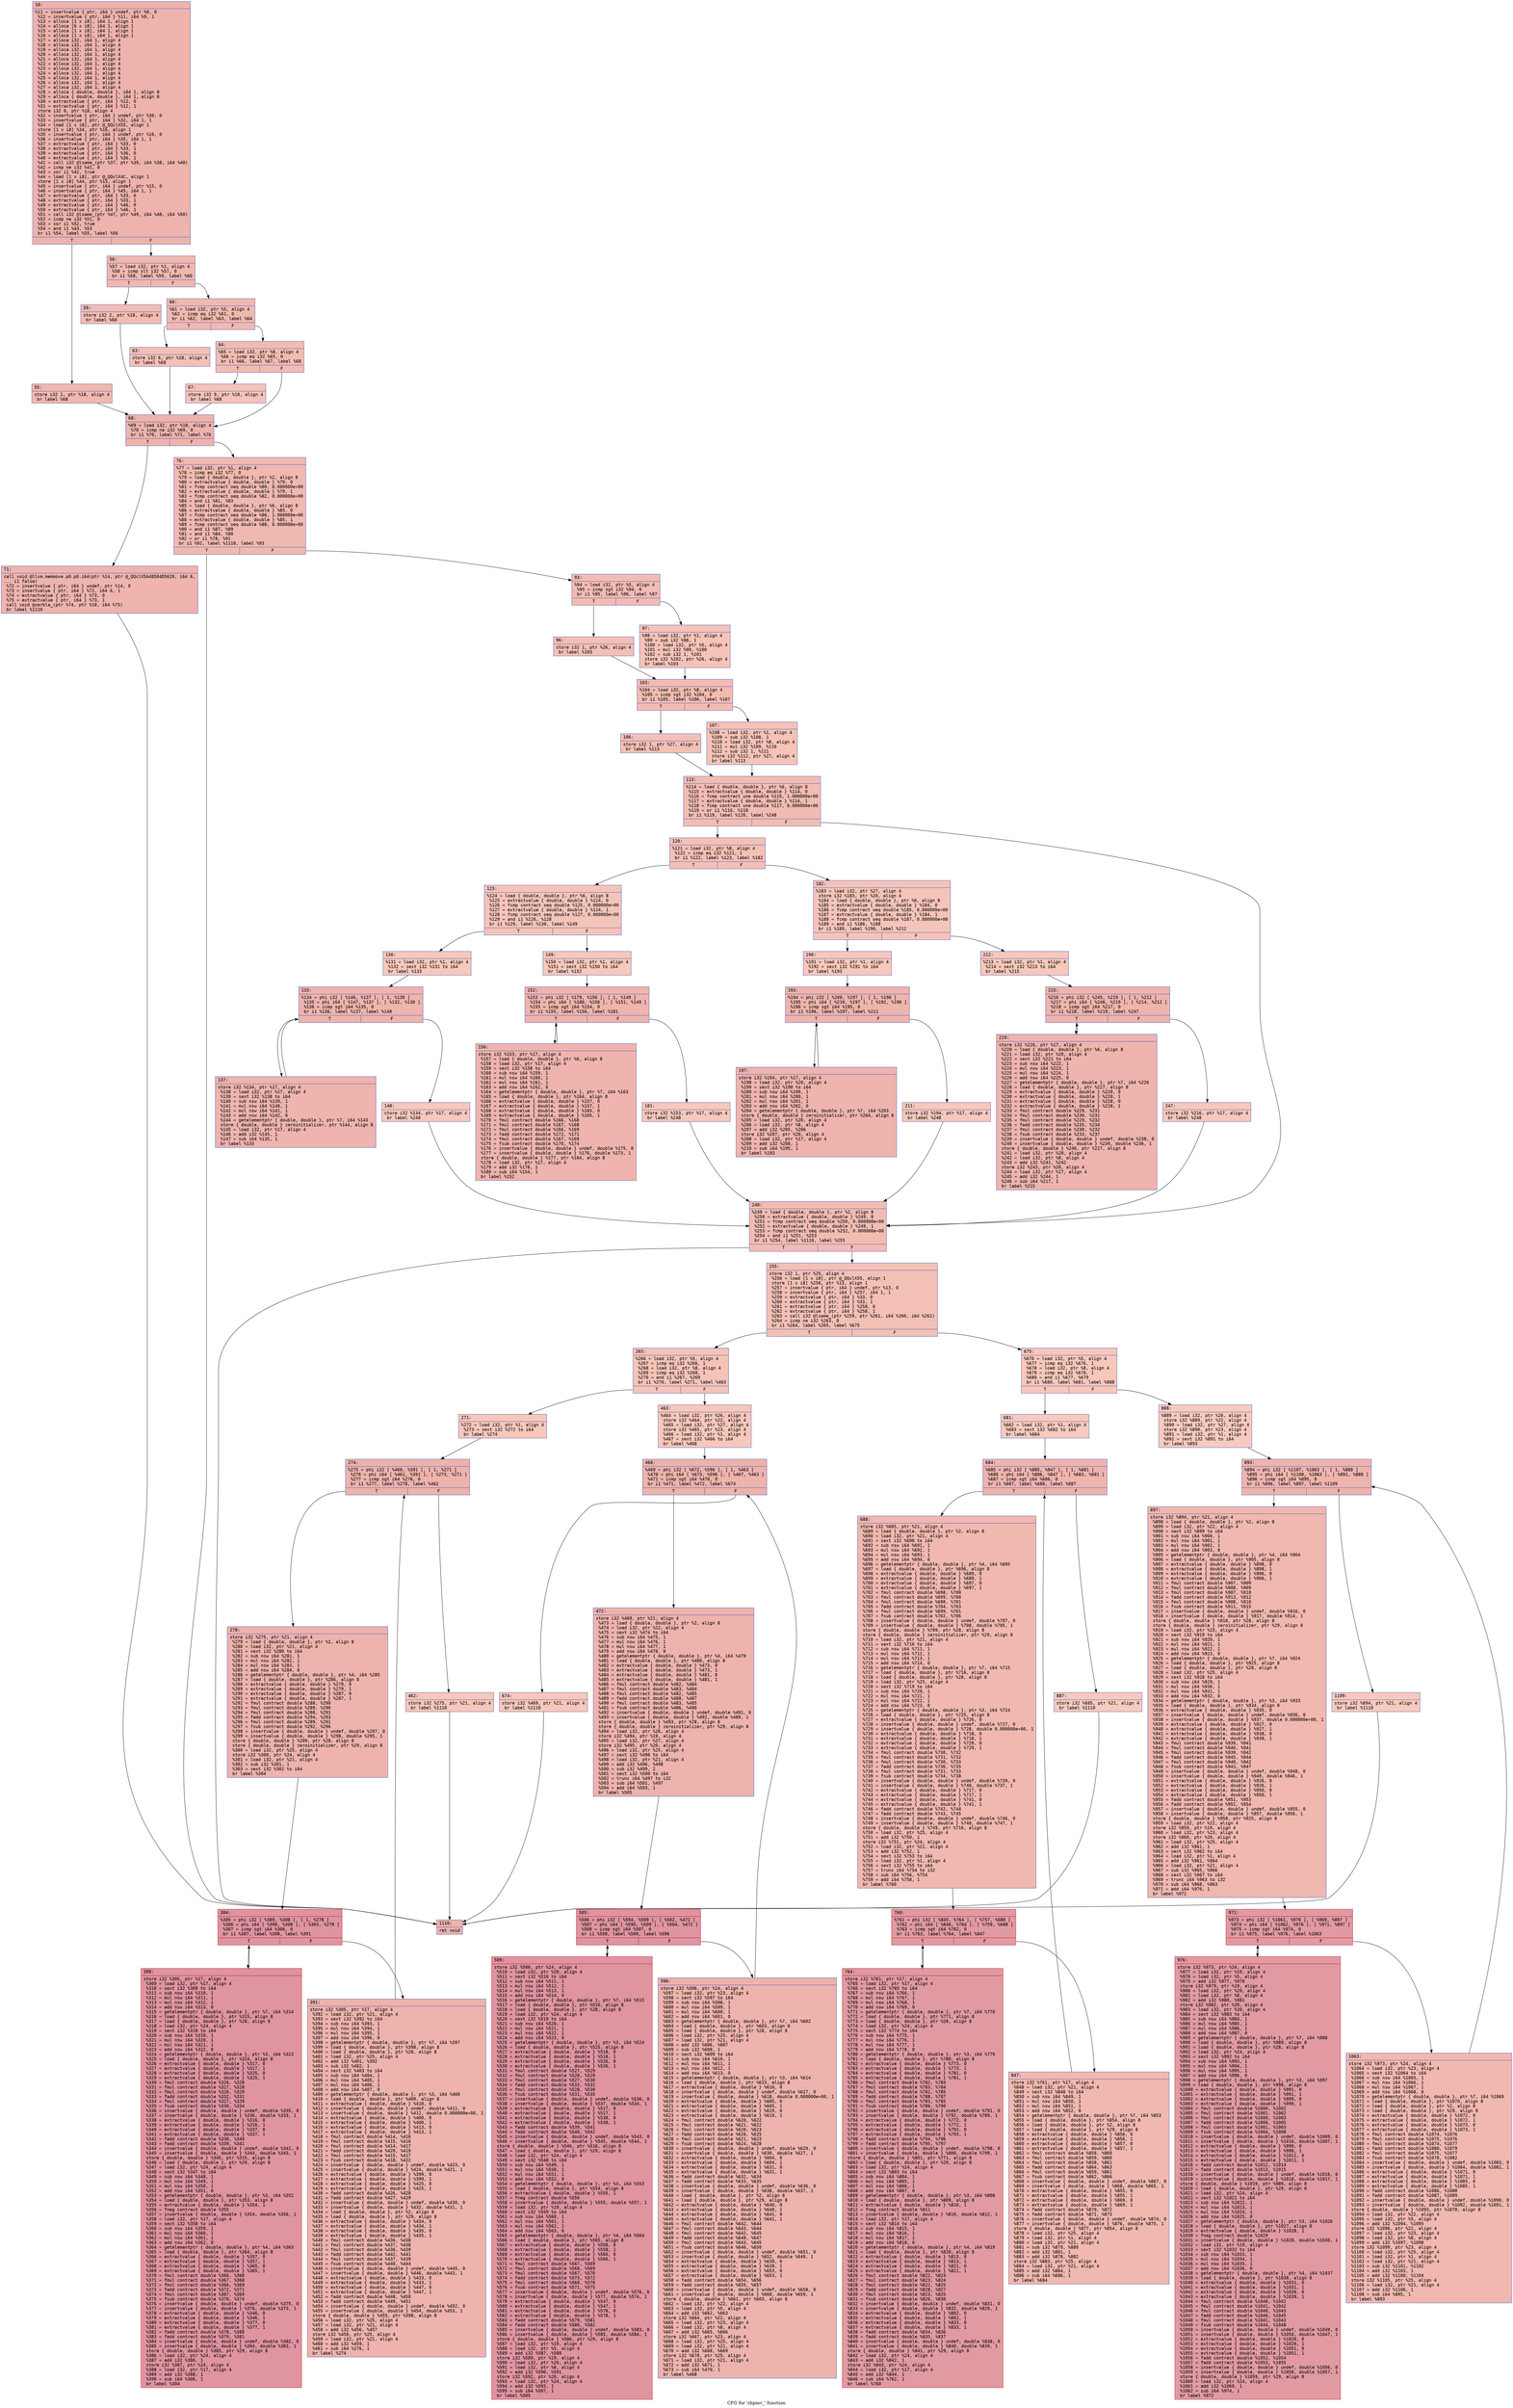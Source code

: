 digraph "CFG for 'zhpmv_' function" {
	label="CFG for 'zhpmv_' function";

	Node0x55ee1097b390 [shape=record,color="#3d50c3ff", style=filled, fillcolor="#d6524470" fontname="Courier",label="{10:\l|  %11 = insertvalue \{ ptr, i64 \} undef, ptr %0, 0\l  %12 = insertvalue \{ ptr, i64 \} %11, i64 %9, 1\l  %13 = alloca [1 x i8], i64 1, align 1\l  %14 = alloca [6 x i8], i64 1, align 1\l  %15 = alloca [1 x i8], i64 1, align 1\l  %16 = alloca [1 x i8], i64 1, align 1\l  %17 = alloca i32, i64 1, align 4\l  %18 = alloca i32, i64 1, align 4\l  %19 = alloca i32, i64 1, align 4\l  %20 = alloca i32, i64 1, align 4\l  %21 = alloca i32, i64 1, align 4\l  %22 = alloca i32, i64 1, align 4\l  %23 = alloca i32, i64 1, align 4\l  %24 = alloca i32, i64 1, align 4\l  %25 = alloca i32, i64 1, align 4\l  %26 = alloca i32, i64 1, align 4\l  %27 = alloca i32, i64 1, align 4\l  %28 = alloca \{ double, double \}, i64 1, align 8\l  %29 = alloca \{ double, double \}, i64 1, align 8\l  %30 = extractvalue \{ ptr, i64 \} %12, 0\l  %31 = extractvalue \{ ptr, i64 \} %12, 1\l  store i32 0, ptr %18, align 4\l  %32 = insertvalue \{ ptr, i64 \} undef, ptr %30, 0\l  %33 = insertvalue \{ ptr, i64 \} %32, i64 1, 1\l  %34 = load [1 x i8], ptr @_QQclX55, align 1\l  store [1 x i8] %34, ptr %16, align 1\l  %35 = insertvalue \{ ptr, i64 \} undef, ptr %16, 0\l  %36 = insertvalue \{ ptr, i64 \} %35, i64 1, 1\l  %37 = extractvalue \{ ptr, i64 \} %33, 0\l  %38 = extractvalue \{ ptr, i64 \} %33, 1\l  %39 = extractvalue \{ ptr, i64 \} %36, 0\l  %40 = extractvalue \{ ptr, i64 \} %36, 1\l  %41 = call i32 @lsame_(ptr %37, ptr %39, i64 %38, i64 %40)\l  %42 = icmp ne i32 %41, 0\l  %43 = xor i1 %42, true\l  %44 = load [1 x i8], ptr @_QQclX4C, align 1\l  store [1 x i8] %44, ptr %15, align 1\l  %45 = insertvalue \{ ptr, i64 \} undef, ptr %15, 0\l  %46 = insertvalue \{ ptr, i64 \} %45, i64 1, 1\l  %47 = extractvalue \{ ptr, i64 \} %33, 0\l  %48 = extractvalue \{ ptr, i64 \} %33, 1\l  %49 = extractvalue \{ ptr, i64 \} %46, 0\l  %50 = extractvalue \{ ptr, i64 \} %46, 1\l  %51 = call i32 @lsame_(ptr %47, ptr %49, i64 %48, i64 %50)\l  %52 = icmp ne i32 %51, 0\l  %53 = xor i1 %52, true\l  %54 = and i1 %43, %53\l  br i1 %54, label %55, label %56\l|{<s0>T|<s1>F}}"];
	Node0x55ee1097b390:s0 -> Node0x55ee1097d6c0[tooltip="10 -> 55\nProbability 50.00%" ];
	Node0x55ee1097b390:s1 -> Node0x55ee1097d710[tooltip="10 -> 56\nProbability 50.00%" ];
	Node0x55ee1097d6c0 [shape=record,color="#3d50c3ff", style=filled, fillcolor="#dc5d4a70" fontname="Courier",label="{55:\l|  store i32 1, ptr %18, align 4\l  br label %68\l}"];
	Node0x55ee1097d6c0 -> Node0x55ee1097d8b0[tooltip="55 -> 68\nProbability 100.00%" ];
	Node0x55ee1097d710 [shape=record,color="#3d50c3ff", style=filled, fillcolor="#dc5d4a70" fontname="Courier",label="{56:\l|  %57 = load i32, ptr %1, align 4\l  %58 = icmp slt i32 %57, 0\l  br i1 %58, label %59, label %60\l|{<s0>T|<s1>F}}"];
	Node0x55ee1097d710:s0 -> Node0x55ee1097da80[tooltip="56 -> 59\nProbability 37.50%" ];
	Node0x55ee1097d710:s1 -> Node0x55ee1097dad0[tooltip="56 -> 60\nProbability 62.50%" ];
	Node0x55ee1097da80 [shape=record,color="#3d50c3ff", style=filled, fillcolor="#e1675170" fontname="Courier",label="{59:\l|  store i32 2, ptr %18, align 4\l  br label %68\l}"];
	Node0x55ee1097da80 -> Node0x55ee1097d8b0[tooltip="59 -> 68\nProbability 100.00%" ];
	Node0x55ee1097dad0 [shape=record,color="#3d50c3ff", style=filled, fillcolor="#de614d70" fontname="Courier",label="{60:\l|  %61 = load i32, ptr %5, align 4\l  %62 = icmp eq i32 %61, 0\l  br i1 %62, label %63, label %64\l|{<s0>T|<s1>F}}"];
	Node0x55ee1097dad0:s0 -> Node0x55ee1097ddf0[tooltip="60 -> 63\nProbability 37.50%" ];
	Node0x55ee1097dad0:s1 -> Node0x55ee1097de40[tooltip="60 -> 64\nProbability 62.50%" ];
	Node0x55ee1097ddf0 [shape=record,color="#3d50c3ff", style=filled, fillcolor="#e5705870" fontname="Courier",label="{63:\l|  store i32 6, ptr %18, align 4\l  br label %68\l}"];
	Node0x55ee1097ddf0 -> Node0x55ee1097d8b0[tooltip="63 -> 68\nProbability 100.00%" ];
	Node0x55ee1097de40 [shape=record,color="#3d50c3ff", style=filled, fillcolor="#e1675170" fontname="Courier",label="{64:\l|  %65 = load i32, ptr %8, align 4\l  %66 = icmp eq i32 %65, 0\l  br i1 %66, label %67, label %68\l|{<s0>T|<s1>F}}"];
	Node0x55ee1097de40:s0 -> Node0x55ee1097e160[tooltip="64 -> 67\nProbability 37.50%" ];
	Node0x55ee1097de40:s1 -> Node0x55ee1097d8b0[tooltip="64 -> 68\nProbability 62.50%" ];
	Node0x55ee1097e160 [shape=record,color="#3d50c3ff", style=filled, fillcolor="#e8765c70" fontname="Courier",label="{67:\l|  store i32 9, ptr %18, align 4\l  br label %68\l}"];
	Node0x55ee1097e160 -> Node0x55ee1097d8b0[tooltip="67 -> 68\nProbability 100.00%" ];
	Node0x55ee1097d8b0 [shape=record,color="#3d50c3ff", style=filled, fillcolor="#d6524470" fontname="Courier",label="{68:\l|  %69 = load i32, ptr %18, align 4\l  %70 = icmp ne i32 %69, 0\l  br i1 %70, label %71, label %76\l|{<s0>T|<s1>F}}"];
	Node0x55ee1097d8b0:s0 -> Node0x55ee1097e480[tooltip="68 -> 71\nProbability 62.50%" ];
	Node0x55ee1097d8b0:s1 -> Node0x55ee1097e4d0[tooltip="68 -> 76\nProbability 37.50%" ];
	Node0x55ee1097e480 [shape=record,color="#3d50c3ff", style=filled, fillcolor="#d8564670" fontname="Courier",label="{71:\l|  call void @llvm.memmove.p0.p0.i64(ptr %14, ptr @_QQclX5A48504D5620, i64 6,\l... i1 false)\l  %72 = insertvalue \{ ptr, i64 \} undef, ptr %14, 0\l  %73 = insertvalue \{ ptr, i64 \} %72, i64 6, 1\l  %74 = extractvalue \{ ptr, i64 \} %73, 0\l  %75 = extractvalue \{ ptr, i64 \} %73, 1\l  call void @xerbla_(ptr %74, ptr %18, i64 %75)\l  br label %1110\l}"];
	Node0x55ee1097e480 -> Node0x55ee1097ead0[tooltip="71 -> 1110\nProbability 100.00%" ];
	Node0x55ee1097e4d0 [shape=record,color="#3d50c3ff", style=filled, fillcolor="#de614d70" fontname="Courier",label="{76:\l|  %77 = load i32, ptr %1, align 4\l  %78 = icmp eq i32 %77, 0\l  %79 = load \{ double, double \}, ptr %2, align 8\l  %80 = extractvalue \{ double, double \} %79, 0\l  %81 = fcmp contract oeq double %80, 0.000000e+00\l  %82 = extractvalue \{ double, double \} %79, 1\l  %83 = fcmp contract oeq double %82, 0.000000e+00\l  %84 = and i1 %81, %83\l  %85 = load \{ double, double \}, ptr %6, align 8\l  %86 = extractvalue \{ double, double \} %85, 0\l  %87 = fcmp contract oeq double %86, 1.000000e+00\l  %88 = extractvalue \{ double, double \} %85, 1\l  %89 = fcmp contract oeq double %88, 0.000000e+00\l  %90 = and i1 %87, %89\l  %91 = and i1 %84, %90\l  %92 = or i1 %78, %91\l  br i1 %92, label %1110, label %93\l|{<s0>T|<s1>F}}"];
	Node0x55ee1097e4d0:s0 -> Node0x55ee1097ead0[tooltip="76 -> 1110\nProbability 50.00%" ];
	Node0x55ee1097e4d0:s1 -> Node0x55ee1097f460[tooltip="76 -> 93\nProbability 50.00%" ];
	Node0x55ee1097f460 [shape=record,color="#3d50c3ff", style=filled, fillcolor="#e1675170" fontname="Courier",label="{93:\l|  %94 = load i32, ptr %5, align 4\l  %95 = icmp sgt i32 %94, 0\l  br i1 %95, label %96, label %97\l|{<s0>T|<s1>F}}"];
	Node0x55ee1097f460:s0 -> Node0x55ee10980680[tooltip="93 -> 96\nProbability 62.50%" ];
	Node0x55ee1097f460:s1 -> Node0x55ee109806d0[tooltip="93 -> 97\nProbability 37.50%" ];
	Node0x55ee10980680 [shape=record,color="#3d50c3ff", style=filled, fillcolor="#e5705870" fontname="Courier",label="{96:\l|  store i32 1, ptr %26, align 4\l  br label %103\l}"];
	Node0x55ee10980680 -> Node0x55ee10980870[tooltip="96 -> 103\nProbability 100.00%" ];
	Node0x55ee109806d0 [shape=record,color="#3d50c3ff", style=filled, fillcolor="#e8765c70" fontname="Courier",label="{97:\l|  %98 = load i32, ptr %1, align 4\l  %99 = sub i32 %98, 1\l  %100 = load i32, ptr %5, align 4\l  %101 = mul i32 %99, %100\l  %102 = sub i32 1, %101\l  store i32 %102, ptr %26, align 4\l  br label %103\l}"];
	Node0x55ee109806d0 -> Node0x55ee10980870[tooltip="97 -> 103\nProbability 100.00%" ];
	Node0x55ee10980870 [shape=record,color="#3d50c3ff", style=filled, fillcolor="#e1675170" fontname="Courier",label="{103:\l|  %104 = load i32, ptr %8, align 4\l  %105 = icmp sgt i32 %104, 0\l  br i1 %105, label %106, label %107\l|{<s0>T|<s1>F}}"];
	Node0x55ee10980870:s0 -> Node0x55ee1097ced0[tooltip="103 -> 106\nProbability 62.50%" ];
	Node0x55ee10980870:s1 -> Node0x55ee1097cf20[tooltip="103 -> 107\nProbability 37.50%" ];
	Node0x55ee1097ced0 [shape=record,color="#3d50c3ff", style=filled, fillcolor="#e5705870" fontname="Courier",label="{106:\l|  store i32 1, ptr %27, align 4\l  br label %113\l}"];
	Node0x55ee1097ced0 -> Node0x55ee1097d0c0[tooltip="106 -> 113\nProbability 100.00%" ];
	Node0x55ee1097cf20 [shape=record,color="#3d50c3ff", style=filled, fillcolor="#e8765c70" fontname="Courier",label="{107:\l|  %108 = load i32, ptr %1, align 4\l  %109 = sub i32 %108, 1\l  %110 = load i32, ptr %8, align 4\l  %111 = mul i32 %109, %110\l  %112 = sub i32 1, %111\l  store i32 %112, ptr %27, align 4\l  br label %113\l}"];
	Node0x55ee1097cf20 -> Node0x55ee1097d0c0[tooltip="107 -> 113\nProbability 100.00%" ];
	Node0x55ee1097d0c0 [shape=record,color="#3d50c3ff", style=filled, fillcolor="#e1675170" fontname="Courier",label="{113:\l|  %114 = load \{ double, double \}, ptr %6, align 8\l  %115 = extractvalue \{ double, double \} %114, 0\l  %116 = fcmp contract une double %115, 1.000000e+00\l  %117 = extractvalue \{ double, double \} %114, 1\l  %118 = fcmp contract une double %117, 0.000000e+00\l  %119 = or i1 %116, %118\l  br i1 %119, label %120, label %248\l|{<s0>T|<s1>F}}"];
	Node0x55ee1097d0c0:s0 -> Node0x55ee1099a810[tooltip="113 -> 120\nProbability 50.00%" ];
	Node0x55ee1097d0c0:s1 -> Node0x55ee1099a860[tooltip="113 -> 248\nProbability 50.00%" ];
	Node0x55ee1099a810 [shape=record,color="#3d50c3ff", style=filled, fillcolor="#e5705870" fontname="Courier",label="{120:\l|  %121 = load i32, ptr %8, align 4\l  %122 = icmp eq i32 %121, 1\l  br i1 %122, label %123, label %182\l|{<s0>T|<s1>F}}"];
	Node0x55ee1099a810:s0 -> Node0x55ee1099aa70[tooltip="120 -> 123\nProbability 50.00%" ];
	Node0x55ee1099a810:s1 -> Node0x55ee1099aac0[tooltip="120 -> 182\nProbability 50.00%" ];
	Node0x55ee1099aa70 [shape=record,color="#3d50c3ff", style=filled, fillcolor="#e97a5f70" fontname="Courier",label="{123:\l|  %124 = load \{ double, double \}, ptr %6, align 8\l  %125 = extractvalue \{ double, double \} %124, 0\l  %126 = fcmp contract oeq double %125, 0.000000e+00\l  %127 = extractvalue \{ double, double \} %124, 1\l  %128 = fcmp contract oeq double %127, 0.000000e+00\l  %129 = and i1 %126, %128\l  br i1 %129, label %130, label %149\l|{<s0>T|<s1>F}}"];
	Node0x55ee1099aa70:s0 -> Node0x55ee1099af10[tooltip="123 -> 130\nProbability 50.00%" ];
	Node0x55ee1099aa70:s1 -> Node0x55ee1099af60[tooltip="123 -> 149\nProbability 50.00%" ];
	Node0x55ee1099af10 [shape=record,color="#3d50c3ff", style=filled, fillcolor="#ed836670" fontname="Courier",label="{130:\l|  %131 = load i32, ptr %1, align 4\l  %132 = sext i32 %131 to i64\l  br label %133\l}"];
	Node0x55ee1099af10 -> Node0x55ee1099b150[tooltip="130 -> 133\nProbability 100.00%" ];
	Node0x55ee1099b150 [shape=record,color="#3d50c3ff", style=filled, fillcolor="#d8564670" fontname="Courier",label="{133:\l|  %134 = phi i32 [ %146, %137 ], [ 1, %130 ]\l  %135 = phi i64 [ %147, %137 ], [ %132, %130 ]\l  %136 = icmp sgt i64 %135, 0\l  br i1 %136, label %137, label %148\l|{<s0>T|<s1>F}}"];
	Node0x55ee1099b150:s0 -> Node0x55ee1099b210[tooltip="133 -> 137\nProbability 96.88%" ];
	Node0x55ee1099b150:s1 -> Node0x55ee1099b470[tooltip="133 -> 148\nProbability 3.12%" ];
	Node0x55ee1099b210 [shape=record,color="#3d50c3ff", style=filled, fillcolor="#d8564670" fontname="Courier",label="{137:\l|  store i32 %134, ptr %17, align 4\l  %138 = load i32, ptr %17, align 4\l  %139 = sext i32 %138 to i64\l  %140 = sub nsw i64 %139, 1\l  %141 = mul nsw i64 %140, 1\l  %142 = mul nsw i64 %141, 1\l  %143 = add nsw i64 %142, 0\l  %144 = getelementptr \{ double, double \}, ptr %7, i64 %143\l  store \{ double, double \} zeroinitializer, ptr %144, align 8\l  %145 = load i32, ptr %17, align 4\l  %146 = add i32 %145, 1\l  %147 = sub i64 %135, 1\l  br label %133\l}"];
	Node0x55ee1099b210 -> Node0x55ee1099b150[tooltip="137 -> 133\nProbability 100.00%" ];
	Node0x55ee1099b470 [shape=record,color="#3d50c3ff", style=filled, fillcolor="#ed836670" fontname="Courier",label="{148:\l|  store i32 %134, ptr %17, align 4\l  br label %248\l}"];
	Node0x55ee1099b470 -> Node0x55ee1099a860[tooltip="148 -> 248\nProbability 100.00%" ];
	Node0x55ee1099af60 [shape=record,color="#3d50c3ff", style=filled, fillcolor="#ed836670" fontname="Courier",label="{149:\l|  %150 = load i32, ptr %1, align 4\l  %151 = sext i32 %150 to i64\l  br label %152\l}"];
	Node0x55ee1099af60 -> Node0x55ee1099be90[tooltip="149 -> 152\nProbability 100.00%" ];
	Node0x55ee1099be90 [shape=record,color="#3d50c3ff", style=filled, fillcolor="#d8564670" fontname="Courier",label="{152:\l|  %153 = phi i32 [ %179, %156 ], [ 1, %149 ]\l  %154 = phi i64 [ %180, %156 ], [ %151, %149 ]\l  %155 = icmp sgt i64 %154, 0\l  br i1 %155, label %156, label %181\l|{<s0>T|<s1>F}}"];
	Node0x55ee1099be90:s0 -> Node0x55ee1099bf50[tooltip="152 -> 156\nProbability 96.88%" ];
	Node0x55ee1099be90:s1 -> Node0x55ee1099c1b0[tooltip="152 -> 181\nProbability 3.12%" ];
	Node0x55ee1099bf50 [shape=record,color="#3d50c3ff", style=filled, fillcolor="#d8564670" fontname="Courier",label="{156:\l|  store i32 %153, ptr %17, align 4\l  %157 = load \{ double, double \}, ptr %6, align 8\l  %158 = load i32, ptr %17, align 4\l  %159 = sext i32 %158 to i64\l  %160 = sub nsw i64 %159, 1\l  %161 = mul nsw i64 %160, 1\l  %162 = mul nsw i64 %161, 1\l  %163 = add nsw i64 %162, 0\l  %164 = getelementptr \{ double, double \}, ptr %7, i64 %163\l  %165 = load \{ double, double \}, ptr %164, align 8\l  %166 = extractvalue \{ double, double \} %157, 0\l  %167 = extractvalue \{ double, double \} %157, 1\l  %168 = extractvalue \{ double, double \} %165, 0\l  %169 = extractvalue \{ double, double \} %165, 1\l  %170 = fmul contract double %166, %168\l  %171 = fmul contract double %167, %168\l  %172 = fmul contract double %166, %169\l  %173 = fadd contract double %172, %171\l  %174 = fmul contract double %167, %169\l  %175 = fsub contract double %170, %174\l  %176 = insertvalue \{ double, double \} undef, double %175, 0\l  %177 = insertvalue \{ double, double \} %176, double %173, 1\l  store \{ double, double \} %177, ptr %164, align 8\l  %178 = load i32, ptr %17, align 4\l  %179 = add i32 %178, 1\l  %180 = sub i64 %154, 1\l  br label %152\l}"];
	Node0x55ee1099bf50 -> Node0x55ee1099be90[tooltip="156 -> 152\nProbability 100.00%" ];
	Node0x55ee1099c1b0 [shape=record,color="#3d50c3ff", style=filled, fillcolor="#ed836670" fontname="Courier",label="{181:\l|  store i32 %153, ptr %17, align 4\l  br label %248\l}"];
	Node0x55ee1099c1b0 -> Node0x55ee1099a860[tooltip="181 -> 248\nProbability 100.00%" ];
	Node0x55ee1099aac0 [shape=record,color="#3d50c3ff", style=filled, fillcolor="#e97a5f70" fontname="Courier",label="{182:\l|  %183 = load i32, ptr %27, align 4\l  store i32 %183, ptr %20, align 4\l  %184 = load \{ double, double \}, ptr %6, align 8\l  %185 = extractvalue \{ double, double \} %184, 0\l  %186 = fcmp contract oeq double %185, 0.000000e+00\l  %187 = extractvalue \{ double, double \} %184, 1\l  %188 = fcmp contract oeq double %187, 0.000000e+00\l  %189 = and i1 %186, %188\l  br i1 %189, label %190, label %212\l|{<s0>T|<s1>F}}"];
	Node0x55ee1099aac0:s0 -> Node0x55ee1099d750[tooltip="182 -> 190\nProbability 50.00%" ];
	Node0x55ee1099aac0:s1 -> Node0x55ee1099d7a0[tooltip="182 -> 212\nProbability 50.00%" ];
	Node0x55ee1099d750 [shape=record,color="#3d50c3ff", style=filled, fillcolor="#ed836670" fontname="Courier",label="{190:\l|  %191 = load i32, ptr %1, align 4\l  %192 = sext i32 %191 to i64\l  br label %193\l}"];
	Node0x55ee1099d750 -> Node0x55ee1097f6e0[tooltip="190 -> 193\nProbability 100.00%" ];
	Node0x55ee1097f6e0 [shape=record,color="#3d50c3ff", style=filled, fillcolor="#d8564670" fontname="Courier",label="{193:\l|  %194 = phi i32 [ %209, %197 ], [ 1, %190 ]\l  %195 = phi i64 [ %210, %197 ], [ %192, %190 ]\l  %196 = icmp sgt i64 %195, 0\l  br i1 %196, label %197, label %211\l|{<s0>T|<s1>F}}"];
	Node0x55ee1097f6e0:s0 -> Node0x55ee1097f7a0[tooltip="193 -> 197\nProbability 96.88%" ];
	Node0x55ee1097f6e0:s1 -> Node0x55ee1097fa00[tooltip="193 -> 211\nProbability 3.12%" ];
	Node0x55ee1097f7a0 [shape=record,color="#3d50c3ff", style=filled, fillcolor="#d8564670" fontname="Courier",label="{197:\l|  store i32 %194, ptr %17, align 4\l  %198 = load i32, ptr %20, align 4\l  %199 = sext i32 %198 to i64\l  %200 = sub nsw i64 %199, 1\l  %201 = mul nsw i64 %200, 1\l  %202 = mul nsw i64 %201, 1\l  %203 = add nsw i64 %202, 0\l  %204 = getelementptr \{ double, double \}, ptr %7, i64 %203\l  store \{ double, double \} zeroinitializer, ptr %204, align 8\l  %205 = load i32, ptr %20, align 4\l  %206 = load i32, ptr %8, align 4\l  %207 = add i32 %205, %206\l  store i32 %207, ptr %20, align 4\l  %208 = load i32, ptr %17, align 4\l  %209 = add i32 %208, 1\l  %210 = sub i64 %195, 1\l  br label %193\l}"];
	Node0x55ee1097f7a0 -> Node0x55ee1097f6e0[tooltip="197 -> 193\nProbability 100.00%" ];
	Node0x55ee1097fa00 [shape=record,color="#3d50c3ff", style=filled, fillcolor="#ed836670" fontname="Courier",label="{211:\l|  store i32 %194, ptr %17, align 4\l  br label %248\l}"];
	Node0x55ee1097fa00 -> Node0x55ee1099a860[tooltip="211 -> 248\nProbability 100.00%" ];
	Node0x55ee1099d7a0 [shape=record,color="#3d50c3ff", style=filled, fillcolor="#ed836670" fontname="Courier",label="{212:\l|  %213 = load i32, ptr %1, align 4\l  %214 = sext i32 %213 to i64\l  br label %215\l}"];
	Node0x55ee1099d7a0 -> Node0x55ee1099f930[tooltip="212 -> 215\nProbability 100.00%" ];
	Node0x55ee1099f930 [shape=record,color="#3d50c3ff", style=filled, fillcolor="#d8564670" fontname="Courier",label="{215:\l|  %216 = phi i32 [ %245, %219 ], [ 1, %212 ]\l  %217 = phi i64 [ %246, %219 ], [ %214, %212 ]\l  %218 = icmp sgt i64 %217, 0\l  br i1 %218, label %219, label %247\l|{<s0>T|<s1>F}}"];
	Node0x55ee1099f930:s0 -> Node0x55ee1099f9f0[tooltip="215 -> 219\nProbability 96.88%" ];
	Node0x55ee1099f930:s1 -> Node0x55ee1099fc50[tooltip="215 -> 247\nProbability 3.12%" ];
	Node0x55ee1099f9f0 [shape=record,color="#3d50c3ff", style=filled, fillcolor="#d8564670" fontname="Courier",label="{219:\l|  store i32 %216, ptr %17, align 4\l  %220 = load \{ double, double \}, ptr %6, align 8\l  %221 = load i32, ptr %20, align 4\l  %222 = sext i32 %221 to i64\l  %223 = sub nsw i64 %222, 1\l  %224 = mul nsw i64 %223, 1\l  %225 = mul nsw i64 %224, 1\l  %226 = add nsw i64 %225, 0\l  %227 = getelementptr \{ double, double \}, ptr %7, i64 %226\l  %228 = load \{ double, double \}, ptr %227, align 8\l  %229 = extractvalue \{ double, double \} %220, 0\l  %230 = extractvalue \{ double, double \} %220, 1\l  %231 = extractvalue \{ double, double \} %228, 0\l  %232 = extractvalue \{ double, double \} %228, 1\l  %233 = fmul contract double %229, %231\l  %234 = fmul contract double %230, %231\l  %235 = fmul contract double %229, %232\l  %236 = fadd contract double %235, %234\l  %237 = fmul contract double %230, %232\l  %238 = fsub contract double %233, %237\l  %239 = insertvalue \{ double, double \} undef, double %238, 0\l  %240 = insertvalue \{ double, double \} %239, double %236, 1\l  store \{ double, double \} %240, ptr %227, align 8\l  %241 = load i32, ptr %20, align 4\l  %242 = load i32, ptr %8, align 4\l  %243 = add i32 %241, %242\l  store i32 %243, ptr %20, align 4\l  %244 = load i32, ptr %17, align 4\l  %245 = add i32 %244, 1\l  %246 = sub i64 %217, 1\l  br label %215\l}"];
	Node0x55ee1099f9f0 -> Node0x55ee1099f930[tooltip="219 -> 215\nProbability 100.00%" ];
	Node0x55ee1099fc50 [shape=record,color="#3d50c3ff", style=filled, fillcolor="#ed836670" fontname="Courier",label="{247:\l|  store i32 %216, ptr %17, align 4\l  br label %248\l}"];
	Node0x55ee1099fc50 -> Node0x55ee1099a860[tooltip="247 -> 248\nProbability 100.00%" ];
	Node0x55ee1099a860 [shape=record,color="#3d50c3ff", style=filled, fillcolor="#e1675170" fontname="Courier",label="{248:\l|  %249 = load \{ double, double \}, ptr %2, align 8\l  %250 = extractvalue \{ double, double \} %249, 0\l  %251 = fcmp contract oeq double %250, 0.000000e+00\l  %252 = extractvalue \{ double, double \} %249, 1\l  %253 = fcmp contract oeq double %252, 0.000000e+00\l  %254 = and i1 %251, %253\l  br i1 %254, label %1110, label %255\l|{<s0>T|<s1>F}}"];
	Node0x55ee1099a860:s0 -> Node0x55ee1097ead0[tooltip="248 -> 1110\nProbability 50.00%" ];
	Node0x55ee1099a860:s1 -> Node0x55ee109a1300[tooltip="248 -> 255\nProbability 50.00%" ];
	Node0x55ee109a1300 [shape=record,color="#3d50c3ff", style=filled, fillcolor="#e5705870" fontname="Courier",label="{255:\l|  store i32 1, ptr %25, align 4\l  %256 = load [1 x i8], ptr @_QQclX55, align 1\l  store [1 x i8] %256, ptr %13, align 1\l  %257 = insertvalue \{ ptr, i64 \} undef, ptr %13, 0\l  %258 = insertvalue \{ ptr, i64 \} %257, i64 1, 1\l  %259 = extractvalue \{ ptr, i64 \} %33, 0\l  %260 = extractvalue \{ ptr, i64 \} %33, 1\l  %261 = extractvalue \{ ptr, i64 \} %258, 0\l  %262 = extractvalue \{ ptr, i64 \} %258, 1\l  %263 = call i32 @lsame_(ptr %259, ptr %261, i64 %260, i64 %262)\l  %264 = icmp ne i32 %263, 0\l  br i1 %264, label %265, label %675\l|{<s0>T|<s1>F}}"];
	Node0x55ee109a1300:s0 -> Node0x55ee109a1b40[tooltip="255 -> 265\nProbability 62.50%" ];
	Node0x55ee109a1300:s1 -> Node0x55ee109a1b90[tooltip="255 -> 675\nProbability 37.50%" ];
	Node0x55ee109a1b40 [shape=record,color="#3d50c3ff", style=filled, fillcolor="#e8765c70" fontname="Courier",label="{265:\l|  %266 = load i32, ptr %5, align 4\l  %267 = icmp eq i32 %266, 1\l  %268 = load i32, ptr %8, align 4\l  %269 = icmp eq i32 %268, 1\l  %270 = and i1 %267, %269\l  br i1 %270, label %271, label %463\l|{<s0>T|<s1>F}}"];
	Node0x55ee109a1b40:s0 -> Node0x55ee109a1f40[tooltip="265 -> 271\nProbability 50.00%" ];
	Node0x55ee109a1b40:s1 -> Node0x55ee109a1f90[tooltip="265 -> 463\nProbability 50.00%" ];
	Node0x55ee109a1f40 [shape=record,color="#3d50c3ff", style=filled, fillcolor="#ec7f6370" fontname="Courier",label="{271:\l|  %272 = load i32, ptr %1, align 4\l  %273 = sext i32 %272 to i64\l  br label %274\l}"];
	Node0x55ee109a1f40 -> Node0x55ee109a2180[tooltip="271 -> 274\nProbability 100.00%" ];
	Node0x55ee109a2180 [shape=record,color="#3d50c3ff", style=filled, fillcolor="#d6524470" fontname="Courier",label="{274:\l|  %275 = phi i32 [ %460, %391 ], [ 1, %271 ]\l  %276 = phi i64 [ %461, %391 ], [ %273, %271 ]\l  %277 = icmp sgt i64 %276, 0\l  br i1 %277, label %278, label %462\l|{<s0>T|<s1>F}}"];
	Node0x55ee109a2180:s0 -> Node0x55ee109a24a0[tooltip="274 -> 278\nProbability 96.88%" ];
	Node0x55ee109a2180:s1 -> Node0x55ee109a24f0[tooltip="274 -> 462\nProbability 3.12%" ];
	Node0x55ee109a24a0 [shape=record,color="#3d50c3ff", style=filled, fillcolor="#d6524470" fontname="Courier",label="{278:\l|  store i32 %275, ptr %21, align 4\l  %279 = load \{ double, double \}, ptr %2, align 8\l  %280 = load i32, ptr %21, align 4\l  %281 = sext i32 %280 to i64\l  %282 = sub nsw i64 %281, 1\l  %283 = mul nsw i64 %282, 1\l  %284 = mul nsw i64 %283, 1\l  %285 = add nsw i64 %284, 0\l  %286 = getelementptr \{ double, double \}, ptr %4, i64 %285\l  %287 = load \{ double, double \}, ptr %286, align 8\l  %288 = extractvalue \{ double, double \} %279, 0\l  %289 = extractvalue \{ double, double \} %279, 1\l  %290 = extractvalue \{ double, double \} %287, 0\l  %291 = extractvalue \{ double, double \} %287, 1\l  %292 = fmul contract double %288, %290\l  %293 = fmul contract double %289, %290\l  %294 = fmul contract double %288, %291\l  %295 = fadd contract double %294, %293\l  %296 = fmul contract double %289, %291\l  %297 = fsub contract double %292, %296\l  %298 = insertvalue \{ double, double \} undef, double %297, 0\l  %299 = insertvalue \{ double, double \} %298, double %295, 1\l  store \{ double, double \} %299, ptr %28, align 8\l  store \{ double, double \} zeroinitializer, ptr %29, align 8\l  %300 = load i32, ptr %25, align 4\l  store i32 %300, ptr %24, align 4\l  %301 = load i32, ptr %21, align 4\l  %302 = sub i32 %301, 1\l  %303 = sext i32 %302 to i64\l  br label %304\l}"];
	Node0x55ee109a24a0 -> Node0x55ee109a3640[tooltip="278 -> 304\nProbability 100.00%" ];
	Node0x55ee109a3640 [shape=record,color="#b70d28ff", style=filled, fillcolor="#b70d2870" fontname="Courier",label="{304:\l|  %305 = phi i32 [ %389, %308 ], [ 1, %278 ]\l  %306 = phi i64 [ %390, %308 ], [ %303, %278 ]\l  %307 = icmp sgt i64 %306, 0\l  br i1 %307, label %308, label %391\l|{<s0>T|<s1>F}}"];
	Node0x55ee109a3640:s0 -> Node0x55ee109a3700[tooltip="304 -> 308\nProbability 96.88%" ];
	Node0x55ee109a3640:s1 -> Node0x55ee109a2240[tooltip="304 -> 391\nProbability 3.12%" ];
	Node0x55ee109a3700 [shape=record,color="#b70d28ff", style=filled, fillcolor="#b70d2870" fontname="Courier",label="{308:\l|  store i32 %305, ptr %17, align 4\l  %309 = load i32, ptr %17, align 4\l  %310 = sext i32 %309 to i64\l  %311 = sub nsw i64 %310, 1\l  %312 = mul nsw i64 %311, 1\l  %313 = mul nsw i64 %312, 1\l  %314 = add nsw i64 %313, 0\l  %315 = getelementptr \{ double, double \}, ptr %7, i64 %314\l  %316 = load \{ double, double \}, ptr %315, align 8\l  %317 = load \{ double, double \}, ptr %28, align 8\l  %318 = load i32, ptr %24, align 4\l  %319 = sext i32 %318 to i64\l  %320 = sub nsw i64 %319, 1\l  %321 = mul nsw i64 %320, 1\l  %322 = mul nsw i64 %321, 1\l  %323 = add nsw i64 %322, 0\l  %324 = getelementptr \{ double, double \}, ptr %3, i64 %323\l  %325 = load \{ double, double \}, ptr %324, align 8\l  %326 = extractvalue \{ double, double \} %317, 0\l  %327 = extractvalue \{ double, double \} %317, 1\l  %328 = extractvalue \{ double, double \} %325, 0\l  %329 = extractvalue \{ double, double \} %325, 1\l  %330 = fmul contract double %326, %328\l  %331 = fmul contract double %327, %328\l  %332 = fmul contract double %326, %329\l  %333 = fadd contract double %332, %331\l  %334 = fmul contract double %327, %329\l  %335 = fsub contract double %330, %334\l  %336 = insertvalue \{ double, double \} undef, double %335, 0\l  %337 = insertvalue \{ double, double \} %336, double %333, 1\l  %338 = extractvalue \{ double, double \} %316, 0\l  %339 = extractvalue \{ double, double \} %316, 1\l  %340 = extractvalue \{ double, double \} %337, 0\l  %341 = extractvalue \{ double, double \} %337, 1\l  %342 = fadd contract double %338, %340\l  %343 = fadd contract double %339, %341\l  %344 = insertvalue \{ double, double \} undef, double %342, 0\l  %345 = insertvalue \{ double, double \} %344, double %343, 1\l  store \{ double, double \} %345, ptr %315, align 8\l  %346 = load \{ double, double \}, ptr %29, align 8\l  %347 = load i32, ptr %24, align 4\l  %348 = sext i32 %347 to i64\l  %349 = sub nsw i64 %348, 1\l  %350 = mul nsw i64 %349, 1\l  %351 = mul nsw i64 %350, 1\l  %352 = add nsw i64 %351, 0\l  %353 = getelementptr \{ double, double \}, ptr %3, i64 %352\l  %354 = load \{ double, double \}, ptr %353, align 8\l  %355 = extractvalue \{ double, double \} %354, 1\l  %356 = fneg contract double %355\l  %357 = insertvalue \{ double, double \} %354, double %356, 1\l  %358 = load i32, ptr %17, align 4\l  %359 = sext i32 %358 to i64\l  %360 = sub nsw i64 %359, 1\l  %361 = mul nsw i64 %360, 1\l  %362 = mul nsw i64 %361, 1\l  %363 = add nsw i64 %362, 0\l  %364 = getelementptr \{ double, double \}, ptr %4, i64 %363\l  %365 = load \{ double, double \}, ptr %364, align 8\l  %366 = extractvalue \{ double, double \} %357, 0\l  %367 = extractvalue \{ double, double \} %357, 1\l  %368 = extractvalue \{ double, double \} %365, 0\l  %369 = extractvalue \{ double, double \} %365, 1\l  %370 = fmul contract double %366, %368\l  %371 = fmul contract double %367, %368\l  %372 = fmul contract double %366, %369\l  %373 = fadd contract double %372, %371\l  %374 = fmul contract double %367, %369\l  %375 = fsub contract double %370, %374\l  %376 = insertvalue \{ double, double \} undef, double %375, 0\l  %377 = insertvalue \{ double, double \} %376, double %373, 1\l  %378 = extractvalue \{ double, double \} %346, 0\l  %379 = extractvalue \{ double, double \} %346, 1\l  %380 = extractvalue \{ double, double \} %377, 0\l  %381 = extractvalue \{ double, double \} %377, 1\l  %382 = fadd contract double %378, %380\l  %383 = fadd contract double %379, %381\l  %384 = insertvalue \{ double, double \} undef, double %382, 0\l  %385 = insertvalue \{ double, double \} %384, double %383, 1\l  store \{ double, double \} %385, ptr %29, align 8\l  %386 = load i32, ptr %24, align 4\l  %387 = add i32 %386, 1\l  store i32 %387, ptr %24, align 4\l  %388 = load i32, ptr %17, align 4\l  %389 = add i32 %388, 1\l  %390 = sub i64 %306, 1\l  br label %304\l}"];
	Node0x55ee109a3700 -> Node0x55ee109a3640[tooltip="308 -> 304\nProbability 100.00%" ];
	Node0x55ee109a2240 [shape=record,color="#3d50c3ff", style=filled, fillcolor="#d6524470" fontname="Courier",label="{391:\l|  store i32 %305, ptr %17, align 4\l  %392 = load i32, ptr %21, align 4\l  %393 = sext i32 %392 to i64\l  %394 = sub nsw i64 %393, 1\l  %395 = mul nsw i64 %394, 1\l  %396 = mul nsw i64 %395, 1\l  %397 = add nsw i64 %396, 0\l  %398 = getelementptr \{ double, double \}, ptr %7, i64 %397\l  %399 = load \{ double, double \}, ptr %398, align 8\l  %400 = load \{ double, double \}, ptr %28, align 8\l  %401 = load i32, ptr %25, align 4\l  %402 = add i32 %401, %392\l  %403 = sub i32 %402, 1\l  %404 = sext i32 %403 to i64\l  %405 = sub nsw i64 %404, 1\l  %406 = mul nsw i64 %405, 1\l  %407 = mul nsw i64 %406, 1\l  %408 = add nsw i64 %407, 0\l  %409 = getelementptr \{ double, double \}, ptr %3, i64 %408\l  %410 = load \{ double, double \}, ptr %409, align 8\l  %411 = extractvalue \{ double, double \} %410, 0\l  %412 = insertvalue \{ double, double \} undef, double %411, 0\l  %413 = insertvalue \{ double, double \} %412, double 0.000000e+00, 1\l  %414 = extractvalue \{ double, double \} %400, 0\l  %415 = extractvalue \{ double, double \} %400, 1\l  %416 = extractvalue \{ double, double \} %413, 0\l  %417 = extractvalue \{ double, double \} %413, 1\l  %418 = fmul contract double %414, %416\l  %419 = fmul contract double %415, %416\l  %420 = fmul contract double %414, %417\l  %421 = fadd contract double %420, %419\l  %422 = fmul contract double %415, %417\l  %423 = fsub contract double %418, %422\l  %424 = insertvalue \{ double, double \} undef, double %423, 0\l  %425 = insertvalue \{ double, double \} %424, double %421, 1\l  %426 = extractvalue \{ double, double \} %399, 0\l  %427 = extractvalue \{ double, double \} %399, 1\l  %428 = extractvalue \{ double, double \} %425, 0\l  %429 = extractvalue \{ double, double \} %425, 1\l  %430 = fadd contract double %426, %428\l  %431 = fadd contract double %427, %429\l  %432 = insertvalue \{ double, double \} undef, double %430, 0\l  %433 = insertvalue \{ double, double \} %432, double %431, 1\l  %434 = load \{ double, double \}, ptr %2, align 8\l  %435 = load \{ double, double \}, ptr %29, align 8\l  %436 = extractvalue \{ double, double \} %434, 0\l  %437 = extractvalue \{ double, double \} %434, 1\l  %438 = extractvalue \{ double, double \} %435, 0\l  %439 = extractvalue \{ double, double \} %435, 1\l  %440 = fmul contract double %436, %438\l  %441 = fmul contract double %437, %438\l  %442 = fmul contract double %436, %439\l  %443 = fadd contract double %442, %441\l  %444 = fmul contract double %437, %439\l  %445 = fsub contract double %440, %444\l  %446 = insertvalue \{ double, double \} undef, double %445, 0\l  %447 = insertvalue \{ double, double \} %446, double %443, 1\l  %448 = extractvalue \{ double, double \} %433, 0\l  %449 = extractvalue \{ double, double \} %433, 1\l  %450 = extractvalue \{ double, double \} %447, 0\l  %451 = extractvalue \{ double, double \} %447, 1\l  %452 = fadd contract double %448, %450\l  %453 = fadd contract double %449, %451\l  %454 = insertvalue \{ double, double \} undef, double %452, 0\l  %455 = insertvalue \{ double, double \} %454, double %453, 1\l  store \{ double, double \} %455, ptr %398, align 8\l  %456 = load i32, ptr %25, align 4\l  %457 = load i32, ptr %21, align 4\l  %458 = add i32 %456, %457\l  store i32 %458, ptr %25, align 4\l  %459 = load i32, ptr %21, align 4\l  %460 = add i32 %459, 1\l  %461 = sub i64 %276, 1\l  br label %274\l}"];
	Node0x55ee109a2240 -> Node0x55ee109a2180[tooltip="391 -> 274\nProbability 100.00%" ];
	Node0x55ee109a24f0 [shape=record,color="#3d50c3ff", style=filled, fillcolor="#ec7f6370" fontname="Courier",label="{462:\l|  store i32 %275, ptr %21, align 4\l  br label %1110\l}"];
	Node0x55ee109a24f0 -> Node0x55ee1097ead0[tooltip="462 -> 1110\nProbability 100.00%" ];
	Node0x55ee109a1f90 [shape=record,color="#3d50c3ff", style=filled, fillcolor="#ec7f6370" fontname="Courier",label="{463:\l|  %464 = load i32, ptr %26, align 4\l  store i32 %464, ptr %22, align 4\l  %465 = load i32, ptr %27, align 4\l  store i32 %465, ptr %23, align 4\l  %466 = load i32, ptr %1, align 4\l  %467 = sext i32 %466 to i64\l  br label %468\l}"];
	Node0x55ee109a1f90 -> Node0x55ee109ab9c0[tooltip="463 -> 468\nProbability 100.00%" ];
	Node0x55ee109ab9c0 [shape=record,color="#3d50c3ff", style=filled, fillcolor="#d6524470" fontname="Courier",label="{468:\l|  %469 = phi i32 [ %672, %596 ], [ 1, %463 ]\l  %470 = phi i64 [ %673, %596 ], [ %467, %463 ]\l  %471 = icmp sgt i64 %470, 0\l  br i1 %471, label %472, label %674\l|{<s0>T|<s1>F}}"];
	Node0x55ee109ab9c0:s0 -> Node0x55ee109abce0[tooltip="468 -> 472\nProbability 96.88%" ];
	Node0x55ee109ab9c0:s1 -> Node0x55ee109abd30[tooltip="468 -> 674\nProbability 3.12%" ];
	Node0x55ee109abce0 [shape=record,color="#3d50c3ff", style=filled, fillcolor="#d6524470" fontname="Courier",label="{472:\l|  store i32 %469, ptr %21, align 4\l  %473 = load \{ double, double \}, ptr %2, align 8\l  %474 = load i32, ptr %22, align 4\l  %475 = sext i32 %474 to i64\l  %476 = sub nsw i64 %475, 1\l  %477 = mul nsw i64 %476, 1\l  %478 = mul nsw i64 %477, 1\l  %479 = add nsw i64 %478, 0\l  %480 = getelementptr \{ double, double \}, ptr %4, i64 %479\l  %481 = load \{ double, double \}, ptr %480, align 8\l  %482 = extractvalue \{ double, double \} %473, 0\l  %483 = extractvalue \{ double, double \} %473, 1\l  %484 = extractvalue \{ double, double \} %481, 0\l  %485 = extractvalue \{ double, double \} %481, 1\l  %486 = fmul contract double %482, %484\l  %487 = fmul contract double %483, %484\l  %488 = fmul contract double %482, %485\l  %489 = fadd contract double %488, %487\l  %490 = fmul contract double %483, %485\l  %491 = fsub contract double %486, %490\l  %492 = insertvalue \{ double, double \} undef, double %491, 0\l  %493 = insertvalue \{ double, double \} %492, double %489, 1\l  store \{ double, double \} %493, ptr %28, align 8\l  store \{ double, double \} zeroinitializer, ptr %29, align 8\l  %494 = load i32, ptr %26, align 4\l  store i32 %494, ptr %19, align 4\l  %495 = load i32, ptr %27, align 4\l  store i32 %495, ptr %20, align 4\l  %496 = load i32, ptr %25, align 4\l  %497 = sext i32 %496 to i64\l  %498 = load i32, ptr %21, align 4\l  %499 = add i32 %496, %498\l  %500 = sub i32 %499, 2\l  %501 = sext i32 %500 to i64\l  %502 = trunc i64 %497 to i32\l  %503 = sub i64 %501, %497\l  %504 = add i64 %503, 1\l  br label %505\l}"];
	Node0x55ee109abce0 -> Node0x55ee109ad2b0[tooltip="472 -> 505\nProbability 100.00%" ];
	Node0x55ee109ad2b0 [shape=record,color="#b70d28ff", style=filled, fillcolor="#b70d2870" fontname="Courier",label="{505:\l|  %506 = phi i32 [ %594, %509 ], [ %502, %472 ]\l  %507 = phi i64 [ %595, %509 ], [ %504, %472 ]\l  %508 = icmp sgt i64 %507, 0\l  br i1 %508, label %509, label %596\l|{<s0>T|<s1>F}}"];
	Node0x55ee109ad2b0:s0 -> Node0x55ee109ad370[tooltip="505 -> 509\nProbability 96.88%" ];
	Node0x55ee109ad2b0:s1 -> Node0x55ee109aba80[tooltip="505 -> 596\nProbability 3.12%" ];
	Node0x55ee109ad370 [shape=record,color="#b70d28ff", style=filled, fillcolor="#b70d2870" fontname="Courier",label="{509:\l|  store i32 %506, ptr %24, align 4\l  %510 = load i32, ptr %20, align 4\l  %511 = sext i32 %510 to i64\l  %512 = sub nsw i64 %511, 1\l  %513 = mul nsw i64 %512, 1\l  %514 = mul nsw i64 %513, 1\l  %515 = add nsw i64 %514, 0\l  %516 = getelementptr \{ double, double \}, ptr %7, i64 %515\l  %517 = load \{ double, double \}, ptr %516, align 8\l  %518 = load \{ double, double \}, ptr %28, align 8\l  %519 = load i32, ptr %24, align 4\l  %520 = sext i32 %519 to i64\l  %521 = sub nsw i64 %520, 1\l  %522 = mul nsw i64 %521, 1\l  %523 = mul nsw i64 %522, 1\l  %524 = add nsw i64 %523, 0\l  %525 = getelementptr \{ double, double \}, ptr %3, i64 %524\l  %526 = load \{ double, double \}, ptr %525, align 8\l  %527 = extractvalue \{ double, double \} %518, 0\l  %528 = extractvalue \{ double, double \} %518, 1\l  %529 = extractvalue \{ double, double \} %526, 0\l  %530 = extractvalue \{ double, double \} %526, 1\l  %531 = fmul contract double %527, %529\l  %532 = fmul contract double %528, %529\l  %533 = fmul contract double %527, %530\l  %534 = fadd contract double %533, %532\l  %535 = fmul contract double %528, %530\l  %536 = fsub contract double %531, %535\l  %537 = insertvalue \{ double, double \} undef, double %536, 0\l  %538 = insertvalue \{ double, double \} %537, double %534, 1\l  %539 = extractvalue \{ double, double \} %517, 0\l  %540 = extractvalue \{ double, double \} %517, 1\l  %541 = extractvalue \{ double, double \} %538, 0\l  %542 = extractvalue \{ double, double \} %538, 1\l  %543 = fadd contract double %539, %541\l  %544 = fadd contract double %540, %542\l  %545 = insertvalue \{ double, double \} undef, double %543, 0\l  %546 = insertvalue \{ double, double \} %545, double %544, 1\l  store \{ double, double \} %546, ptr %516, align 8\l  %547 = load \{ double, double \}, ptr %29, align 8\l  %548 = load i32, ptr %24, align 4\l  %549 = sext i32 %548 to i64\l  %550 = sub nsw i64 %549, 1\l  %551 = mul nsw i64 %550, 1\l  %552 = mul nsw i64 %551, 1\l  %553 = add nsw i64 %552, 0\l  %554 = getelementptr \{ double, double \}, ptr %3, i64 %553\l  %555 = load \{ double, double \}, ptr %554, align 8\l  %556 = extractvalue \{ double, double \} %555, 1\l  %557 = fneg contract double %556\l  %558 = insertvalue \{ double, double \} %555, double %557, 1\l  %559 = load i32, ptr %19, align 4\l  %560 = sext i32 %559 to i64\l  %561 = sub nsw i64 %560, 1\l  %562 = mul nsw i64 %561, 1\l  %563 = mul nsw i64 %562, 1\l  %564 = add nsw i64 %563, 0\l  %565 = getelementptr \{ double, double \}, ptr %4, i64 %564\l  %566 = load \{ double, double \}, ptr %565, align 8\l  %567 = extractvalue \{ double, double \} %558, 0\l  %568 = extractvalue \{ double, double \} %558, 1\l  %569 = extractvalue \{ double, double \} %566, 0\l  %570 = extractvalue \{ double, double \} %566, 1\l  %571 = fmul contract double %567, %569\l  %572 = fmul contract double %568, %569\l  %573 = fmul contract double %567, %570\l  %574 = fadd contract double %573, %572\l  %575 = fmul contract double %568, %570\l  %576 = fsub contract double %571, %575\l  %577 = insertvalue \{ double, double \} undef, double %576, 0\l  %578 = insertvalue \{ double, double \} %577, double %574, 1\l  %579 = extractvalue \{ double, double \} %547, 0\l  %580 = extractvalue \{ double, double \} %547, 1\l  %581 = extractvalue \{ double, double \} %578, 0\l  %582 = extractvalue \{ double, double \} %578, 1\l  %583 = fadd contract double %579, %581\l  %584 = fadd contract double %580, %582\l  %585 = insertvalue \{ double, double \} undef, double %583, 0\l  %586 = insertvalue \{ double, double \} %585, double %584, 1\l  store \{ double, double \} %586, ptr %29, align 8\l  %587 = load i32, ptr %19, align 4\l  %588 = load i32, ptr %5, align 4\l  %589 = add i32 %587, %588\l  store i32 %589, ptr %19, align 4\l  %590 = load i32, ptr %20, align 4\l  %591 = load i32, ptr %8, align 4\l  %592 = add i32 %590, %591\l  store i32 %592, ptr %20, align 4\l  %593 = load i32, ptr %24, align 4\l  %594 = add i32 %593, 1\l  %595 = sub i64 %507, 1\l  br label %505\l}"];
	Node0x55ee109ad370 -> Node0x55ee109ad2b0[tooltip="509 -> 505\nProbability 100.00%" ];
	Node0x55ee109aba80 [shape=record,color="#3d50c3ff", style=filled, fillcolor="#d6524470" fontname="Courier",label="{596:\l|  store i32 %506, ptr %24, align 4\l  %597 = load i32, ptr %23, align 4\l  %598 = sext i32 %597 to i64\l  %599 = sub nsw i64 %598, 1\l  %600 = mul nsw i64 %599, 1\l  %601 = mul nsw i64 %600, 1\l  %602 = add nsw i64 %601, 0\l  %603 = getelementptr \{ double, double \}, ptr %7, i64 %602\l  %604 = load \{ double, double \}, ptr %603, align 8\l  %605 = load \{ double, double \}, ptr %28, align 8\l  %606 = load i32, ptr %25, align 4\l  %607 = load i32, ptr %21, align 4\l  %608 = add i32 %606, %607\l  %609 = sub i32 %608, 1\l  %610 = sext i32 %609 to i64\l  %611 = sub nsw i64 %610, 1\l  %612 = mul nsw i64 %611, 1\l  %613 = mul nsw i64 %612, 1\l  %614 = add nsw i64 %613, 0\l  %615 = getelementptr \{ double, double \}, ptr %3, i64 %614\l  %616 = load \{ double, double \}, ptr %615, align 8\l  %617 = extractvalue \{ double, double \} %616, 0\l  %618 = insertvalue \{ double, double \} undef, double %617, 0\l  %619 = insertvalue \{ double, double \} %618, double 0.000000e+00, 1\l  %620 = extractvalue \{ double, double \} %605, 0\l  %621 = extractvalue \{ double, double \} %605, 1\l  %622 = extractvalue \{ double, double \} %619, 0\l  %623 = extractvalue \{ double, double \} %619, 1\l  %624 = fmul contract double %620, %622\l  %625 = fmul contract double %621, %622\l  %626 = fmul contract double %620, %623\l  %627 = fadd contract double %626, %625\l  %628 = fmul contract double %621, %623\l  %629 = fsub contract double %624, %628\l  %630 = insertvalue \{ double, double \} undef, double %629, 0\l  %631 = insertvalue \{ double, double \} %630, double %627, 1\l  %632 = extractvalue \{ double, double \} %604, 0\l  %633 = extractvalue \{ double, double \} %604, 1\l  %634 = extractvalue \{ double, double \} %631, 0\l  %635 = extractvalue \{ double, double \} %631, 1\l  %636 = fadd contract double %632, %634\l  %637 = fadd contract double %633, %635\l  %638 = insertvalue \{ double, double \} undef, double %636, 0\l  %639 = insertvalue \{ double, double \} %638, double %637, 1\l  %640 = load \{ double, double \}, ptr %2, align 8\l  %641 = load \{ double, double \}, ptr %29, align 8\l  %642 = extractvalue \{ double, double \} %640, 0\l  %643 = extractvalue \{ double, double \} %640, 1\l  %644 = extractvalue \{ double, double \} %641, 0\l  %645 = extractvalue \{ double, double \} %641, 1\l  %646 = fmul contract double %642, %644\l  %647 = fmul contract double %643, %644\l  %648 = fmul contract double %642, %645\l  %649 = fadd contract double %648, %647\l  %650 = fmul contract double %643, %645\l  %651 = fsub contract double %646, %650\l  %652 = insertvalue \{ double, double \} undef, double %651, 0\l  %653 = insertvalue \{ double, double \} %652, double %649, 1\l  %654 = extractvalue \{ double, double \} %639, 0\l  %655 = extractvalue \{ double, double \} %639, 1\l  %656 = extractvalue \{ double, double \} %653, 0\l  %657 = extractvalue \{ double, double \} %653, 1\l  %658 = fadd contract double %654, %656\l  %659 = fadd contract double %655, %657\l  %660 = insertvalue \{ double, double \} undef, double %658, 0\l  %661 = insertvalue \{ double, double \} %660, double %659, 1\l  store \{ double, double \} %661, ptr %603, align 8\l  %662 = load i32, ptr %22, align 4\l  %663 = load i32, ptr %5, align 4\l  %664 = add i32 %662, %663\l  store i32 %664, ptr %22, align 4\l  %665 = load i32, ptr %23, align 4\l  %666 = load i32, ptr %8, align 4\l  %667 = add i32 %665, %666\l  store i32 %667, ptr %23, align 4\l  %668 = load i32, ptr %25, align 4\l  %669 = load i32, ptr %21, align 4\l  %670 = add i32 %668, %669\l  store i32 %670, ptr %25, align 4\l  %671 = load i32, ptr %21, align 4\l  %672 = add i32 %671, 1\l  %673 = sub i64 %470, 1\l  br label %468\l}"];
	Node0x55ee109aba80 -> Node0x55ee109ab9c0[tooltip="596 -> 468\nProbability 100.00%" ];
	Node0x55ee109abd30 [shape=record,color="#3d50c3ff", style=filled, fillcolor="#ec7f6370" fontname="Courier",label="{674:\l|  store i32 %469, ptr %21, align 4\l  br label %1110\l}"];
	Node0x55ee109abd30 -> Node0x55ee1097ead0[tooltip="674 -> 1110\nProbability 100.00%" ];
	Node0x55ee109a1b90 [shape=record,color="#3d50c3ff", style=filled, fillcolor="#ec7f6370" fontname="Courier",label="{675:\l|  %676 = load i32, ptr %5, align 4\l  %677 = icmp eq i32 %676, 1\l  %678 = load i32, ptr %8, align 4\l  %679 = icmp eq i32 %678, 1\l  %680 = and i1 %677, %679\l  br i1 %680, label %681, label %888\l|{<s0>T|<s1>F}}"];
	Node0x55ee109a1b90:s0 -> Node0x55ee109b3d10[tooltip="675 -> 681\nProbability 50.00%" ];
	Node0x55ee109a1b90:s1 -> Node0x55ee109b3d60[tooltip="675 -> 888\nProbability 50.00%" ];
	Node0x55ee109b3d10 [shape=record,color="#3d50c3ff", style=filled, fillcolor="#ef886b70" fontname="Courier",label="{681:\l|  %682 = load i32, ptr %1, align 4\l  %683 = sext i32 %682 to i64\l  br label %684\l}"];
	Node0x55ee109b3d10 -> Node0x55ee109b3f50[tooltip="681 -> 684\nProbability 100.00%" ];
	Node0x55ee109b3f50 [shape=record,color="#3d50c3ff", style=filled, fillcolor="#d8564670" fontname="Courier",label="{684:\l|  %685 = phi i32 [ %885, %847 ], [ 1, %681 ]\l  %686 = phi i64 [ %886, %847 ], [ %683, %681 ]\l  %687 = icmp sgt i64 %686, 0\l  br i1 %687, label %688, label %887\l|{<s0>T|<s1>F}}"];
	Node0x55ee109b3f50:s0 -> Node0x55ee109b4270[tooltip="684 -> 688\nProbability 96.88%" ];
	Node0x55ee109b3f50:s1 -> Node0x55ee109b42c0[tooltip="684 -> 887\nProbability 3.12%" ];
	Node0x55ee109b4270 [shape=record,color="#3d50c3ff", style=filled, fillcolor="#dc5d4a70" fontname="Courier",label="{688:\l|  store i32 %685, ptr %21, align 4\l  %689 = load \{ double, double \}, ptr %2, align 8\l  %690 = load i32, ptr %21, align 4\l  %691 = sext i32 %690 to i64\l  %692 = sub nsw i64 %691, 1\l  %693 = mul nsw i64 %692, 1\l  %694 = mul nsw i64 %693, 1\l  %695 = add nsw i64 %694, 0\l  %696 = getelementptr \{ double, double \}, ptr %4, i64 %695\l  %697 = load \{ double, double \}, ptr %696, align 8\l  %698 = extractvalue \{ double, double \} %689, 0\l  %699 = extractvalue \{ double, double \} %689, 1\l  %700 = extractvalue \{ double, double \} %697, 0\l  %701 = extractvalue \{ double, double \} %697, 1\l  %702 = fmul contract double %698, %700\l  %703 = fmul contract double %699, %700\l  %704 = fmul contract double %698, %701\l  %705 = fadd contract double %704, %703\l  %706 = fmul contract double %699, %701\l  %707 = fsub contract double %702, %706\l  %708 = insertvalue \{ double, double \} undef, double %707, 0\l  %709 = insertvalue \{ double, double \} %708, double %705, 1\l  store \{ double, double \} %709, ptr %28, align 8\l  store \{ double, double \} zeroinitializer, ptr %29, align 8\l  %710 = load i32, ptr %21, align 4\l  %711 = sext i32 %710 to i64\l  %712 = sub nsw i64 %711, 1\l  %713 = mul nsw i64 %712, 1\l  %714 = mul nsw i64 %713, 1\l  %715 = add nsw i64 %714, 0\l  %716 = getelementptr \{ double, double \}, ptr %7, i64 %715\l  %717 = load \{ double, double \}, ptr %716, align 8\l  %718 = load \{ double, double \}, ptr %28, align 8\l  %719 = load i32, ptr %25, align 4\l  %720 = sext i32 %719 to i64\l  %721 = sub nsw i64 %720, 1\l  %722 = mul nsw i64 %721, 1\l  %723 = mul nsw i64 %722, 1\l  %724 = add nsw i64 %723, 0\l  %725 = getelementptr \{ double, double \}, ptr %3, i64 %724\l  %726 = load \{ double, double \}, ptr %725, align 8\l  %727 = extractvalue \{ double, double \} %726, 0\l  %728 = insertvalue \{ double, double \} undef, double %727, 0\l  %729 = insertvalue \{ double, double \} %728, double 0.000000e+00, 1\l  %730 = extractvalue \{ double, double \} %718, 0\l  %731 = extractvalue \{ double, double \} %718, 1\l  %732 = extractvalue \{ double, double \} %729, 0\l  %733 = extractvalue \{ double, double \} %729, 1\l  %734 = fmul contract double %730, %732\l  %735 = fmul contract double %731, %732\l  %736 = fmul contract double %730, %733\l  %737 = fadd contract double %736, %735\l  %738 = fmul contract double %731, %733\l  %739 = fsub contract double %734, %738\l  %740 = insertvalue \{ double, double \} undef, double %739, 0\l  %741 = insertvalue \{ double, double \} %740, double %737, 1\l  %742 = extractvalue \{ double, double \} %717, 0\l  %743 = extractvalue \{ double, double \} %717, 1\l  %744 = extractvalue \{ double, double \} %741, 0\l  %745 = extractvalue \{ double, double \} %741, 1\l  %746 = fadd contract double %742, %744\l  %747 = fadd contract double %743, %745\l  %748 = insertvalue \{ double, double \} undef, double %746, 0\l  %749 = insertvalue \{ double, double \} %748, double %747, 1\l  store \{ double, double \} %749, ptr %716, align 8\l  %750 = load i32, ptr %25, align 4\l  %751 = add i32 %750, 1\l  store i32 %751, ptr %24, align 4\l  %752 = load i32, ptr %21, align 4\l  %753 = add i32 %752, 1\l  %754 = sext i32 %753 to i64\l  %755 = load i32, ptr %1, align 4\l  %756 = sext i32 %755 to i64\l  %757 = trunc i64 %754 to i32\l  %758 = sub i64 %756, %754\l  %759 = add i64 %758, 1\l  br label %760\l}"];
	Node0x55ee109b4270 -> Node0x55ee109b6e90[tooltip="688 -> 760\nProbability 100.00%" ];
	Node0x55ee109b6e90 [shape=record,color="#b70d28ff", style=filled, fillcolor="#bb1b2c70" fontname="Courier",label="{760:\l|  %761 = phi i32 [ %845, %764 ], [ %757, %688 ]\l  %762 = phi i64 [ %846, %764 ], [ %759, %688 ]\l  %763 = icmp sgt i64 %762, 0\l  br i1 %763, label %764, label %847\l|{<s0>T|<s1>F}}"];
	Node0x55ee109b6e90:s0 -> Node0x55ee109b6f50[tooltip="760 -> 764\nProbability 96.88%" ];
	Node0x55ee109b6e90:s1 -> Node0x55ee109b4010[tooltip="760 -> 847\nProbability 3.12%" ];
	Node0x55ee109b6f50 [shape=record,color="#b70d28ff", style=filled, fillcolor="#bb1b2c70" fontname="Courier",label="{764:\l|  store i32 %761, ptr %17, align 4\l  %765 = load i32, ptr %17, align 4\l  %766 = sext i32 %765 to i64\l  %767 = sub nsw i64 %766, 1\l  %768 = mul nsw i64 %767, 1\l  %769 = mul nsw i64 %768, 1\l  %770 = add nsw i64 %769, 0\l  %771 = getelementptr \{ double, double \}, ptr %7, i64 %770\l  %772 = load \{ double, double \}, ptr %771, align 8\l  %773 = load \{ double, double \}, ptr %28, align 8\l  %774 = load i32, ptr %24, align 4\l  %775 = sext i32 %774 to i64\l  %776 = sub nsw i64 %775, 1\l  %777 = mul nsw i64 %776, 1\l  %778 = mul nsw i64 %777, 1\l  %779 = add nsw i64 %778, 0\l  %780 = getelementptr \{ double, double \}, ptr %3, i64 %779\l  %781 = load \{ double, double \}, ptr %780, align 8\l  %782 = extractvalue \{ double, double \} %773, 0\l  %783 = extractvalue \{ double, double \} %773, 1\l  %784 = extractvalue \{ double, double \} %781, 0\l  %785 = extractvalue \{ double, double \} %781, 1\l  %786 = fmul contract double %782, %784\l  %787 = fmul contract double %783, %784\l  %788 = fmul contract double %782, %785\l  %789 = fadd contract double %788, %787\l  %790 = fmul contract double %783, %785\l  %791 = fsub contract double %786, %790\l  %792 = insertvalue \{ double, double \} undef, double %791, 0\l  %793 = insertvalue \{ double, double \} %792, double %789, 1\l  %794 = extractvalue \{ double, double \} %772, 0\l  %795 = extractvalue \{ double, double \} %772, 1\l  %796 = extractvalue \{ double, double \} %793, 0\l  %797 = extractvalue \{ double, double \} %793, 1\l  %798 = fadd contract double %794, %796\l  %799 = fadd contract double %795, %797\l  %800 = insertvalue \{ double, double \} undef, double %798, 0\l  %801 = insertvalue \{ double, double \} %800, double %799, 1\l  store \{ double, double \} %801, ptr %771, align 8\l  %802 = load \{ double, double \}, ptr %29, align 8\l  %803 = load i32, ptr %24, align 4\l  %804 = sext i32 %803 to i64\l  %805 = sub nsw i64 %804, 1\l  %806 = mul nsw i64 %805, 1\l  %807 = mul nsw i64 %806, 1\l  %808 = add nsw i64 %807, 0\l  %809 = getelementptr \{ double, double \}, ptr %3, i64 %808\l  %810 = load \{ double, double \}, ptr %809, align 8\l  %811 = extractvalue \{ double, double \} %810, 1\l  %812 = fneg contract double %811\l  %813 = insertvalue \{ double, double \} %810, double %812, 1\l  %814 = load i32, ptr %17, align 4\l  %815 = sext i32 %814 to i64\l  %816 = sub nsw i64 %815, 1\l  %817 = mul nsw i64 %816, 1\l  %818 = mul nsw i64 %817, 1\l  %819 = add nsw i64 %818, 0\l  %820 = getelementptr \{ double, double \}, ptr %4, i64 %819\l  %821 = load \{ double, double \}, ptr %820, align 8\l  %822 = extractvalue \{ double, double \} %813, 0\l  %823 = extractvalue \{ double, double \} %813, 1\l  %824 = extractvalue \{ double, double \} %821, 0\l  %825 = extractvalue \{ double, double \} %821, 1\l  %826 = fmul contract double %822, %824\l  %827 = fmul contract double %823, %824\l  %828 = fmul contract double %822, %825\l  %829 = fadd contract double %828, %827\l  %830 = fmul contract double %823, %825\l  %831 = fsub contract double %826, %830\l  %832 = insertvalue \{ double, double \} undef, double %831, 0\l  %833 = insertvalue \{ double, double \} %832, double %829, 1\l  %834 = extractvalue \{ double, double \} %802, 0\l  %835 = extractvalue \{ double, double \} %802, 1\l  %836 = extractvalue \{ double, double \} %833, 0\l  %837 = extractvalue \{ double, double \} %833, 1\l  %838 = fadd contract double %834, %836\l  %839 = fadd contract double %835, %837\l  %840 = insertvalue \{ double, double \} undef, double %838, 0\l  %841 = insertvalue \{ double, double \} %840, double %839, 1\l  store \{ double, double \} %841, ptr %29, align 8\l  %842 = load i32, ptr %24, align 4\l  %843 = add i32 %842, 1\l  store i32 %843, ptr %24, align 4\l  %844 = load i32, ptr %17, align 4\l  %845 = add i32 %844, 1\l  %846 = sub i64 %762, 1\l  br label %760\l}"];
	Node0x55ee109b6f50 -> Node0x55ee109b6e90[tooltip="764 -> 760\nProbability 100.00%" ];
	Node0x55ee109b4010 [shape=record,color="#3d50c3ff", style=filled, fillcolor="#dc5d4a70" fontname="Courier",label="{847:\l|  store i32 %761, ptr %17, align 4\l  %848 = load i32, ptr %21, align 4\l  %849 = sext i32 %848 to i64\l  %850 = sub nsw i64 %849, 1\l  %851 = mul nsw i64 %850, 1\l  %852 = mul nsw i64 %851, 1\l  %853 = add nsw i64 %852, 0\l  %854 = getelementptr \{ double, double \}, ptr %7, i64 %853\l  %855 = load \{ double, double \}, ptr %854, align 8\l  %856 = load \{ double, double \}, ptr %2, align 8\l  %857 = load \{ double, double \}, ptr %29, align 8\l  %858 = extractvalue \{ double, double \} %856, 0\l  %859 = extractvalue \{ double, double \} %856, 1\l  %860 = extractvalue \{ double, double \} %857, 0\l  %861 = extractvalue \{ double, double \} %857, 1\l  %862 = fmul contract double %858, %860\l  %863 = fmul contract double %859, %860\l  %864 = fmul contract double %858, %861\l  %865 = fadd contract double %864, %863\l  %866 = fmul contract double %859, %861\l  %867 = fsub contract double %862, %866\l  %868 = insertvalue \{ double, double \} undef, double %867, 0\l  %869 = insertvalue \{ double, double \} %868, double %865, 1\l  %870 = extractvalue \{ double, double \} %855, 0\l  %871 = extractvalue \{ double, double \} %855, 1\l  %872 = extractvalue \{ double, double \} %869, 0\l  %873 = extractvalue \{ double, double \} %869, 1\l  %874 = fadd contract double %870, %872\l  %875 = fadd contract double %871, %873\l  %876 = insertvalue \{ double, double \} undef, double %874, 0\l  %877 = insertvalue \{ double, double \} %876, double %875, 1\l  store \{ double, double \} %877, ptr %854, align 8\l  %878 = load i32, ptr %25, align 4\l  %879 = load i32, ptr %1, align 4\l  %880 = load i32, ptr %21, align 4\l  %881 = sub i32 %879, %880\l  %882 = add i32 %881, 1\l  %883 = add i32 %878, %882\l  store i32 %883, ptr %25, align 4\l  %884 = load i32, ptr %21, align 4\l  %885 = add i32 %884, 1\l  %886 = sub i64 %686, 1\l  br label %684\l}"];
	Node0x55ee109b4010 -> Node0x55ee109b3f50[tooltip="847 -> 684\nProbability 100.00%" ];
	Node0x55ee109b42c0 [shape=record,color="#3d50c3ff", style=filled, fillcolor="#ef886b70" fontname="Courier",label="{887:\l|  store i32 %685, ptr %21, align 4\l  br label %1110\l}"];
	Node0x55ee109b42c0 -> Node0x55ee1097ead0[tooltip="887 -> 1110\nProbability 100.00%" ];
	Node0x55ee109b3d60 [shape=record,color="#3d50c3ff", style=filled, fillcolor="#ef886b70" fontname="Courier",label="{888:\l|  %889 = load i32, ptr %26, align 4\l  store i32 %889, ptr %22, align 4\l  %890 = load i32, ptr %27, align 4\l  store i32 %890, ptr %23, align 4\l  %891 = load i32, ptr %1, align 4\l  %892 = sext i32 %891 to i64\l  br label %893\l}"];
	Node0x55ee109b3d60 -> Node0x55ee109c0000[tooltip="888 -> 893\nProbability 100.00%" ];
	Node0x55ee109c0000 [shape=record,color="#3d50c3ff", style=filled, fillcolor="#d8564670" fontname="Courier",label="{893:\l|  %894 = phi i32 [ %1107, %1063 ], [ 1, %888 ]\l  %895 = phi i64 [ %1108, %1063 ], [ %892, %888 ]\l  %896 = icmp sgt i64 %895, 0\l  br i1 %896, label %897, label %1109\l|{<s0>T|<s1>F}}"];
	Node0x55ee109c0000:s0 -> Node0x55ee109c0320[tooltip="893 -> 897\nProbability 96.88%" ];
	Node0x55ee109c0000:s1 -> Node0x55ee109c0370[tooltip="893 -> 1109\nProbability 3.12%" ];
	Node0x55ee109c0320 [shape=record,color="#3d50c3ff", style=filled, fillcolor="#dc5d4a70" fontname="Courier",label="{897:\l|  store i32 %894, ptr %21, align 4\l  %898 = load \{ double, double \}, ptr %2, align 8\l  %899 = load i32, ptr %22, align 4\l  %900 = sext i32 %899 to i64\l  %901 = sub nsw i64 %900, 1\l  %902 = mul nsw i64 %901, 1\l  %903 = mul nsw i64 %902, 1\l  %904 = add nsw i64 %903, 0\l  %905 = getelementptr \{ double, double \}, ptr %4, i64 %904\l  %906 = load \{ double, double \}, ptr %905, align 8\l  %907 = extractvalue \{ double, double \} %898, 0\l  %908 = extractvalue \{ double, double \} %898, 1\l  %909 = extractvalue \{ double, double \} %906, 0\l  %910 = extractvalue \{ double, double \} %906, 1\l  %911 = fmul contract double %907, %909\l  %912 = fmul contract double %908, %909\l  %913 = fmul contract double %907, %910\l  %914 = fadd contract double %913, %912\l  %915 = fmul contract double %908, %910\l  %916 = fsub contract double %911, %915\l  %917 = insertvalue \{ double, double \} undef, double %916, 0\l  %918 = insertvalue \{ double, double \} %917, double %914, 1\l  store \{ double, double \} %918, ptr %28, align 8\l  store \{ double, double \} zeroinitializer, ptr %29, align 8\l  %919 = load i32, ptr %23, align 4\l  %920 = sext i32 %919 to i64\l  %921 = sub nsw i64 %920, 1\l  %922 = mul nsw i64 %921, 1\l  %923 = mul nsw i64 %922, 1\l  %924 = add nsw i64 %923, 0\l  %925 = getelementptr \{ double, double \}, ptr %7, i64 %924\l  %926 = load \{ double, double \}, ptr %925, align 8\l  %927 = load \{ double, double \}, ptr %28, align 8\l  %928 = load i32, ptr %25, align 4\l  %929 = sext i32 %928 to i64\l  %930 = sub nsw i64 %929, 1\l  %931 = mul nsw i64 %930, 1\l  %932 = mul nsw i64 %931, 1\l  %933 = add nsw i64 %932, 0\l  %934 = getelementptr \{ double, double \}, ptr %3, i64 %933\l  %935 = load \{ double, double \}, ptr %934, align 8\l  %936 = extractvalue \{ double, double \} %935, 0\l  %937 = insertvalue \{ double, double \} undef, double %936, 0\l  %938 = insertvalue \{ double, double \} %937, double 0.000000e+00, 1\l  %939 = extractvalue \{ double, double \} %927, 0\l  %940 = extractvalue \{ double, double \} %927, 1\l  %941 = extractvalue \{ double, double \} %938, 0\l  %942 = extractvalue \{ double, double \} %938, 1\l  %943 = fmul contract double %939, %941\l  %944 = fmul contract double %940, %941\l  %945 = fmul contract double %939, %942\l  %946 = fadd contract double %945, %944\l  %947 = fmul contract double %940, %942\l  %948 = fsub contract double %943, %947\l  %949 = insertvalue \{ double, double \} undef, double %948, 0\l  %950 = insertvalue \{ double, double \} %949, double %946, 1\l  %951 = extractvalue \{ double, double \} %926, 0\l  %952 = extractvalue \{ double, double \} %926, 1\l  %953 = extractvalue \{ double, double \} %950, 0\l  %954 = extractvalue \{ double, double \} %950, 1\l  %955 = fadd contract double %951, %953\l  %956 = fadd contract double %952, %954\l  %957 = insertvalue \{ double, double \} undef, double %955, 0\l  %958 = insertvalue \{ double, double \} %957, double %956, 1\l  store \{ double, double \} %958, ptr %925, align 8\l  %959 = load i32, ptr %22, align 4\l  store i32 %959, ptr %19, align 4\l  %960 = load i32, ptr %23, align 4\l  store i32 %960, ptr %20, align 4\l  %961 = load i32, ptr %25, align 4\l  %962 = add i32 %961, 1\l  %963 = sext i32 %962 to i64\l  %964 = load i32, ptr %1, align 4\l  %965 = add i32 %961, %964\l  %966 = load i32, ptr %21, align 4\l  %967 = sub i32 %965, %966\l  %968 = sext i32 %967 to i64\l  %969 = trunc i64 %963 to i32\l  %970 = sub i64 %968, %963\l  %971 = add i64 %970, 1\l  br label %972\l}"];
	Node0x55ee109c0320 -> Node0x55ee109c3170[tooltip="897 -> 972\nProbability 100.00%" ];
	Node0x55ee109c3170 [shape=record,color="#b70d28ff", style=filled, fillcolor="#bb1b2c70" fontname="Courier",label="{972:\l|  %973 = phi i32 [ %1061, %976 ], [ %969, %897 ]\l  %974 = phi i64 [ %1062, %976 ], [ %971, %897 ]\l  %975 = icmp sgt i64 %974, 0\l  br i1 %975, label %976, label %1063\l|{<s0>T|<s1>F}}"];
	Node0x55ee109c3170:s0 -> Node0x55ee109c3230[tooltip="972 -> 976\nProbability 96.88%" ];
	Node0x55ee109c3170:s1 -> Node0x55ee109c00c0[tooltip="972 -> 1063\nProbability 3.12%" ];
	Node0x55ee109c3230 [shape=record,color="#b70d28ff", style=filled, fillcolor="#bb1b2c70" fontname="Courier",label="{976:\l|  store i32 %973, ptr %24, align 4\l  %977 = load i32, ptr %19, align 4\l  %978 = load i32, ptr %5, align 4\l  %979 = add i32 %977, %978\l  store i32 %979, ptr %19, align 4\l  %980 = load i32, ptr %20, align 4\l  %981 = load i32, ptr %8, align 4\l  %982 = add i32 %980, %981\l  store i32 %982, ptr %20, align 4\l  %983 = load i32, ptr %20, align 4\l  %984 = sext i32 %983 to i64\l  %985 = sub nsw i64 %984, 1\l  %986 = mul nsw i64 %985, 1\l  %987 = mul nsw i64 %986, 1\l  %988 = add nsw i64 %987, 0\l  %989 = getelementptr \{ double, double \}, ptr %7, i64 %988\l  %990 = load \{ double, double \}, ptr %989, align 8\l  %991 = load \{ double, double \}, ptr %28, align 8\l  %992 = load i32, ptr %24, align 4\l  %993 = sext i32 %992 to i64\l  %994 = sub nsw i64 %993, 1\l  %995 = mul nsw i64 %994, 1\l  %996 = mul nsw i64 %995, 1\l  %997 = add nsw i64 %996, 0\l  %998 = getelementptr \{ double, double \}, ptr %3, i64 %997\l  %999 = load \{ double, double \}, ptr %998, align 8\l  %1000 = extractvalue \{ double, double \} %991, 0\l  %1001 = extractvalue \{ double, double \} %991, 1\l  %1002 = extractvalue \{ double, double \} %999, 0\l  %1003 = extractvalue \{ double, double \} %999, 1\l  %1004 = fmul contract double %1000, %1002\l  %1005 = fmul contract double %1001, %1002\l  %1006 = fmul contract double %1000, %1003\l  %1007 = fadd contract double %1006, %1005\l  %1008 = fmul contract double %1001, %1003\l  %1009 = fsub contract double %1004, %1008\l  %1010 = insertvalue \{ double, double \} undef, double %1009, 0\l  %1011 = insertvalue \{ double, double \} %1010, double %1007, 1\l  %1012 = extractvalue \{ double, double \} %990, 0\l  %1013 = extractvalue \{ double, double \} %990, 1\l  %1014 = extractvalue \{ double, double \} %1011, 0\l  %1015 = extractvalue \{ double, double \} %1011, 1\l  %1016 = fadd contract double %1012, %1014\l  %1017 = fadd contract double %1013, %1015\l  %1018 = insertvalue \{ double, double \} undef, double %1016, 0\l  %1019 = insertvalue \{ double, double \} %1018, double %1017, 1\l  store \{ double, double \} %1019, ptr %989, align 8\l  %1020 = load \{ double, double \}, ptr %29, align 8\l  %1021 = load i32, ptr %24, align 4\l  %1022 = sext i32 %1021 to i64\l  %1023 = sub nsw i64 %1022, 1\l  %1024 = mul nsw i64 %1023, 1\l  %1025 = mul nsw i64 %1024, 1\l  %1026 = add nsw i64 %1025, 0\l  %1027 = getelementptr \{ double, double \}, ptr %3, i64 %1026\l  %1028 = load \{ double, double \}, ptr %1027, align 8\l  %1029 = extractvalue \{ double, double \} %1028, 1\l  %1030 = fneg contract double %1029\l  %1031 = insertvalue \{ double, double \} %1028, double %1030, 1\l  %1032 = load i32, ptr %19, align 4\l  %1033 = sext i32 %1032 to i64\l  %1034 = sub nsw i64 %1033, 1\l  %1035 = mul nsw i64 %1034, 1\l  %1036 = mul nsw i64 %1035, 1\l  %1037 = add nsw i64 %1036, 0\l  %1038 = getelementptr \{ double, double \}, ptr %4, i64 %1037\l  %1039 = load \{ double, double \}, ptr %1038, align 8\l  %1040 = extractvalue \{ double, double \} %1031, 0\l  %1041 = extractvalue \{ double, double \} %1031, 1\l  %1042 = extractvalue \{ double, double \} %1039, 0\l  %1043 = extractvalue \{ double, double \} %1039, 1\l  %1044 = fmul contract double %1040, %1042\l  %1045 = fmul contract double %1041, %1042\l  %1046 = fmul contract double %1040, %1043\l  %1047 = fadd contract double %1046, %1045\l  %1048 = fmul contract double %1041, %1043\l  %1049 = fsub contract double %1044, %1048\l  %1050 = insertvalue \{ double, double \} undef, double %1049, 0\l  %1051 = insertvalue \{ double, double \} %1050, double %1047, 1\l  %1052 = extractvalue \{ double, double \} %1020, 0\l  %1053 = extractvalue \{ double, double \} %1020, 1\l  %1054 = extractvalue \{ double, double \} %1051, 0\l  %1055 = extractvalue \{ double, double \} %1051, 1\l  %1056 = fadd contract double %1052, %1054\l  %1057 = fadd contract double %1053, %1055\l  %1058 = insertvalue \{ double, double \} undef, double %1056, 0\l  %1059 = insertvalue \{ double, double \} %1058, double %1057, 1\l  store \{ double, double \} %1059, ptr %29, align 8\l  %1060 = load i32, ptr %24, align 4\l  %1061 = add i32 %1060, 1\l  %1062 = sub i64 %974, 1\l  br label %972\l}"];
	Node0x55ee109c3230 -> Node0x55ee109c3170[tooltip="976 -> 972\nProbability 100.00%" ];
	Node0x55ee109c00c0 [shape=record,color="#3d50c3ff", style=filled, fillcolor="#dc5d4a70" fontname="Courier",label="{1063:\l|  store i32 %973, ptr %24, align 4\l  %1064 = load i32, ptr %23, align 4\l  %1065 = sext i32 %1064 to i64\l  %1066 = sub nsw i64 %1065, 1\l  %1067 = mul nsw i64 %1066, 1\l  %1068 = mul nsw i64 %1067, 1\l  %1069 = add nsw i64 %1068, 0\l  %1070 = getelementptr \{ double, double \}, ptr %7, i64 %1069\l  %1071 = load \{ double, double \}, ptr %1070, align 8\l  %1072 = load \{ double, double \}, ptr %2, align 8\l  %1073 = load \{ double, double \}, ptr %29, align 8\l  %1074 = extractvalue \{ double, double \} %1072, 0\l  %1075 = extractvalue \{ double, double \} %1072, 1\l  %1076 = extractvalue \{ double, double \} %1073, 0\l  %1077 = extractvalue \{ double, double \} %1073, 1\l  %1078 = fmul contract double %1074, %1076\l  %1079 = fmul contract double %1075, %1076\l  %1080 = fmul contract double %1074, %1077\l  %1081 = fadd contract double %1080, %1079\l  %1082 = fmul contract double %1075, %1077\l  %1083 = fsub contract double %1078, %1082\l  %1084 = insertvalue \{ double, double \} undef, double %1083, 0\l  %1085 = insertvalue \{ double, double \} %1084, double %1081, 1\l  %1086 = extractvalue \{ double, double \} %1071, 0\l  %1087 = extractvalue \{ double, double \} %1071, 1\l  %1088 = extractvalue \{ double, double \} %1085, 0\l  %1089 = extractvalue \{ double, double \} %1085, 1\l  %1090 = fadd contract double %1086, %1088\l  %1091 = fadd contract double %1087, %1089\l  %1092 = insertvalue \{ double, double \} undef, double %1090, 0\l  %1093 = insertvalue \{ double, double \} %1092, double %1091, 1\l  store \{ double, double \} %1093, ptr %1070, align 8\l  %1094 = load i32, ptr %22, align 4\l  %1095 = load i32, ptr %5, align 4\l  %1096 = add i32 %1094, %1095\l  store i32 %1096, ptr %22, align 4\l  %1097 = load i32, ptr %23, align 4\l  %1098 = load i32, ptr %8, align 4\l  %1099 = add i32 %1097, %1098\l  store i32 %1099, ptr %23, align 4\l  %1100 = load i32, ptr %25, align 4\l  %1101 = load i32, ptr %1, align 4\l  %1102 = load i32, ptr %21, align 4\l  %1103 = sub i32 %1101, %1102\l  %1104 = add i32 %1103, 1\l  %1105 = add i32 %1100, %1104\l  store i32 %1105, ptr %25, align 4\l  %1106 = load i32, ptr %21, align 4\l  %1107 = add i32 %1106, 1\l  %1108 = sub i64 %895, 1\l  br label %893\l}"];
	Node0x55ee109c00c0 -> Node0x55ee109c0000[tooltip="1063 -> 893\nProbability 100.00%" ];
	Node0x55ee109c0370 [shape=record,color="#3d50c3ff", style=filled, fillcolor="#ef886b70" fontname="Courier",label="{1109:\l|  store i32 %894, ptr %21, align 4\l  br label %1110\l}"];
	Node0x55ee109c0370 -> Node0x55ee1097ead0[tooltip="1109 -> 1110\nProbability 100.00%" ];
	Node0x55ee1097ead0 [shape=record,color="#3d50c3ff", style=filled, fillcolor="#d6524470" fontname="Courier",label="{1110:\l|  ret void\l}"];
}
